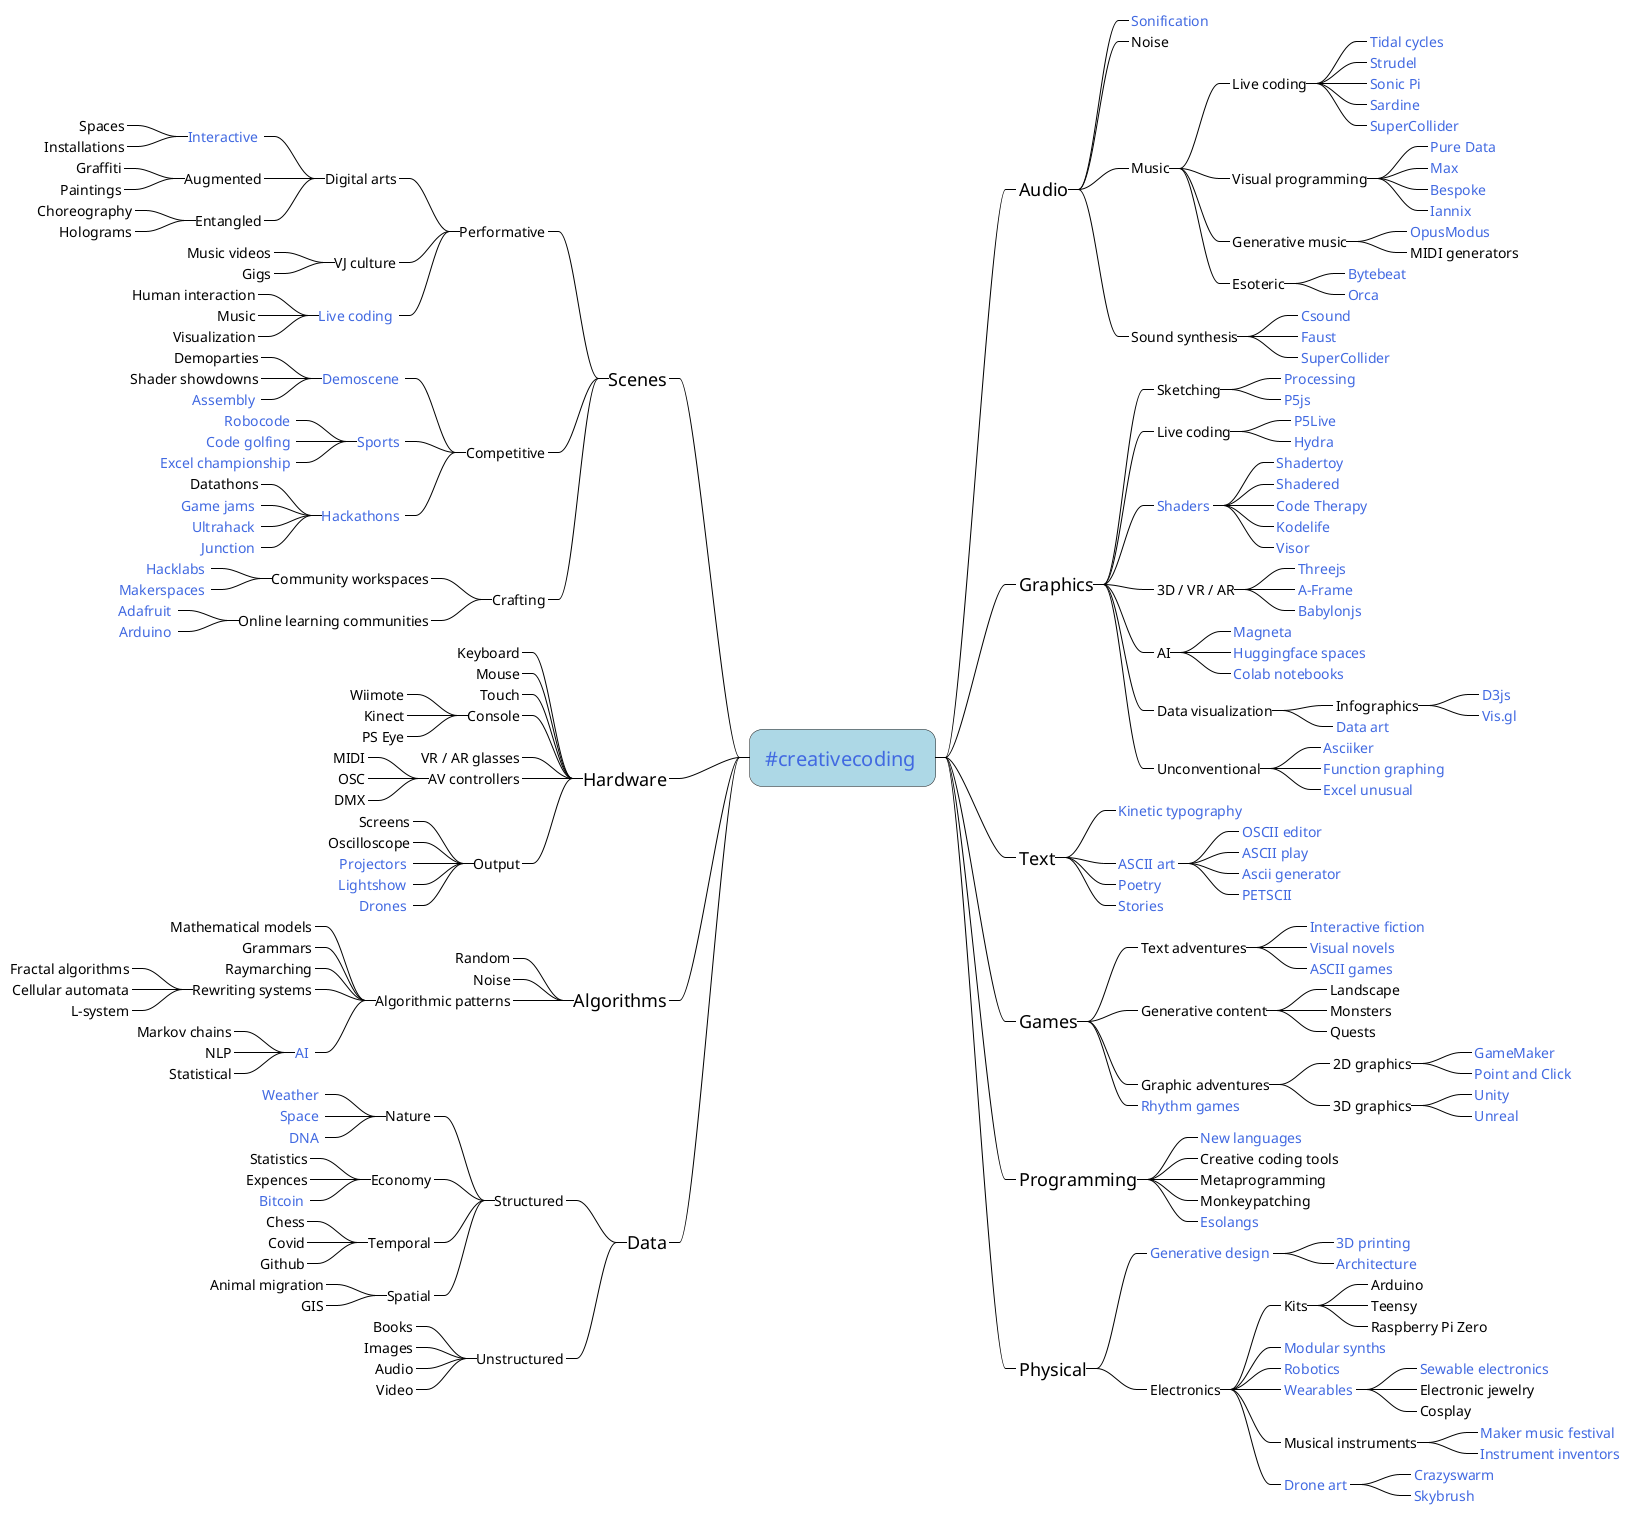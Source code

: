 @startmindmap
<style>
mindmapDiagram 
{
  node {
    Margin 25
    Padding 15
    LineThickness 0.5
    FontName Consolas
  }
  node {
    :depth(0) {
      FontSize 20
    }
    :depth(1) {
      FontSize 18
    }
  }
  boxless {
    Margin 15
    FontColor Black
  }
  arrow {
    Maring 100
    LineStyle 0
    LineThickness 1.0
    LineColor Black
  }
  .center {
    HyperlinkColor RoyalBlue
    BackgroundColor lightblue
    HyperlinkUnderlineThickness 0
    HyperlinkUnderline false
  }
  .link {
    Padding 15
    HyperlinkColor RoyalBlue
    HyperlinkUnderlineThickness 0
    HyperlinkUnderline false
  }
}
</style>

skinparam svgLinkTarget _blank

* [[https://github.com/terkelg/awesome-creative-coding #creativecoding]] <<center>>

**_ Audio
***_ [[https://sonification.design/ Sonification]] <<link>>
***_ Noise
***_ Music
****_ Live coding
*****_ [[https://tidalcycles.org/ Tidal cycles]] <<link>>
*****_ [[https://strudel.tidalcycles.org/ Strudel]] <<link>>
*****_ [[https://sonic-pi.net/ Sonic Pi]] <<link>>
*****_ [[https://sardine.raphaelforment.fr/ Sardine]] <<link>>
*****_ [[https://supercollider.github.io/ SuperCollider]] <<link>>
****_ Visual programming
*****_ [[https://puredata.info/ Pure Data]] <<link>>
*****_ [[https://cycling74.com/products/max Max]] <<link>>
*****_ [[https://www.bespokesynth.com/ Bespoke]] <<link>>
*****_ [[https://www.iannix.org/en/whatisiannix/ Iannix]] <<link>>
****_ Generative music
*****_ [[https://opusmodus.com/ OpusModus]] <<link>>
*****_ MIDI generators
****_ Esoteric
*****_ [[https://dollchan.net/bytebeat/ Bytebeat]] <<link>>
*****_ [[https://hundredrabbits.itch.io/orca Orca]] <<link>>

***_ Sound synthesis
****_ [[https://csound.com/ Csound]] <<link>>
****_ [[https://faust.grame.fr/ Faust]] <<link>>
****_ [[https://supercollider.github.io/ SuperCollider]] <<link>>

**_ Graphics
***_ Sketching
****_ [[https://processing.org/ Processing]] <<link>>
****_ [[https://p5js.org/ P5js]] <<link>>
***_ Live coding
****_ [[https://teddavis.org/p5live P5Live]] <<link>>
****_ [[https://hydra.ojack.xyz/ Hydra]] <<link>>
***_ [[https://thebookofshaders.com/{What are shaders?} Shaders]] <<link>>
****_ [[https://www.shadertoy.com/ Shadertoy]] <<link>>
****_ [[https://shadered.org/ Shadered]] <<link>>
****_ [[https://thecodetherapy.com/ Code Therapy]] <<link>>
****_ [[https://hexler.net/kodelife Kodelife]] <<link>>
****_ [[https://www.visor.live/ Visor]] <<link>>
***_ 3D / VR / AR
****_ [[https://threejs.org/ Threejs]] <<link>>
****_ [[https://aframe.io/ A-Frame]] <<link>>
****_ [[https://playground.babylonjs.com/ Babylonjs]] <<link>>
***_ AI
****_ [[https://magenta.tensorflow.org/demos Magneta]] <<link>>
****_ [[https://huggingface.co/spaces/ Huggingface spaces]] <<link>>
****_ [[https://github.com/amrzv/awesome-colab-notebooks Colab notebooks]] <<link>>

***_  Data visualization
****_ Infographics
*****_ [[https://d3js.org/ D3js]] <<link>>
*****_ [[https://vis.gl/frameworks Vis.gl]] <<link>>
****_ [[https://www.ted.com/playlists/201/art_from_data Data art]] <<link>>
***_ Unconventional
****_ [[https://asciicker.com/ Asciiker]] <<link>>
****_ [[https://github.com/harry7557558/spirula Function graphing]] <<link>>
****_ [[https://excelunusual.com/ Excel unusual]] <<link>>

**_ Text
***_ [[https://timrodenbroeker.de/processing-tutorial-kinetic-typography-1 Kinetic typography]] <<link>>
***_ [[https://github.com/khrome/ascii-art-docs/blob/master/History.md ASCII art]] <<link>>
****_ [[https://gitlab.com/adelfaure/oscii OSCII editor]] <<link>>
****_ [[https://play.ertdfgcvb.xyz/ ASCII play]] <<link>>
****_ [[https://github.com/JuliaPoo/AsciiArtist Ascii generator]] <<link>>
****_ [[https://github.com/nurpax/petmate PETSCII]] <<link>>
***_ [[https://github.com/coreybobco/generativepoetry-py Poetry]] <<link>>
***_ [[https://nanogenmo.github.io/ Stories]] <<link>>

**_ Games
***_ Text adventures
****_ [[https://github.com/tajmone/awesome-interactive-fiction Interactive fiction]] <<link>>
****_ [[https://www.renpy.org/ Visual novels]] <<link>>
****_ [[https://adelfaure.net/games/ ASCII games]] <<link>>

***_ Generative content
****_ Landscape
****_ Monsters
****_ Quests
***_ Graphic adventures
****_ 2D graphics
*****_ [[https://gamemaker.io/en GameMaker]] <<link>>
*****_ [[https://github.com/topics/point-and-click Point and Click]] <<link>>
****_ 3D graphics
*****_ [[https://unity.com/ Unity]] <<link>>
*****_ [[https://www.unrealengine.com/en-US Unreal]] <<link>>
***_ [[https://github.com/topics/rhythm-game Rhythm games]] <<link>>

**_ Programming
***_ [[https://eloquentjavascript.net/12_language.html New languages]] <<link>>
***_ Creative coding tools
***_ Metaprogramming
***_ Monkeypatching
***_ [[https://esolangs.org/wiki/Main_Page Esolangs]] <<link>>

**_ Physical
***_ [[https://github.com/topics/generative-design Generative design]] <<link>>
****_ [[https://xyzdims.com/2023/02/09/3d-printing-parametric-generative-3d-infill-geometries/ 3D printing]] <<link>>
****_ [[https://dynamobim.org/ Architecture]] <<link>>
***_ Electronics
****_ Kits
*****_ Arduino
*****_ Teensy
*****_ Raspberry Pi Zero
****_ [[https://github.com/topics/modular-synthesizers Modular synths]] <<link>>
****_ [[https://github.com/topics/robotics Robotics]] <<link>>
****_ [[https://github.com/topics/wearables Wearables]] <<link>>
*****_ [[https://learn.adafruit.com/lets-put-leds-in-things/sewable-circuits Sewable electronics]] <<link>>
*****_ Electronic jewelry
*****_ Cosplay
****_ Musical instruments
*****_ [[https://www.makermusicfestival.com/ Maker music festival]] <<link>>
*****_ [[https://instrumentinventors.org/ Instrument inventors]] <<link>>
****_ [[https://en.wikipedia.org/wiki/Drone_art Drone art]] <<link>>
*****_ [[https://crazyswarm.readthedocs.io/en/latest/ Crazyswarm]] <<link>>
*****_ [[https://skybrush.io/ Skybrush]] <<link>>

--_ Scenes

---_ Performative
----_ Digital arts
-----_ [[https://www.trendhunter.com/slideshow/interactive-art-installations Interactive]] <<link>>
------_ Spaces
------_ Installations
-----_ Augmented
------_ Graffiti
------_ Paintings
-----_ Entangled
------_ Choreography
------_ Holograms

----_ VJ culture
-----_ Music videos
-----_ Gigs


----_ [[https://github.com/toplap/awesome-livecoding Live coding]] <<link>>
-----_ Human interaction
-----_ Music
-----_ Visualization

---_ Competitive
----_ [[https://github.com/psykon/awesome-demoscene Demoscene]] <<link>>
-----_ Demoparties
-----_ Shader showdowns
-----_ [[https://assembly.org/en Assembly]] <<link>>
----_ [[https://github.com/lnishan/awesome-competitive-programming Sports]] <<link>>
-----_ [[https://robocode.sourceforge.io/ Robocode]] <<link>>
-----_ [[https://codegolf.stackexchange.com/ Code golfing]] <<link>>
-----_ [[https://www.fmworldcup.com/ Excel championship]] <<link>>
----_ [[https://hackathon.guide/ Hackathons]] <<link>>
-----_ Datathons
-----_ [[https://www.finnishgamejam.com/ Game jams]] <<link>>
-----_ [[https://ultrahack.org/ Ultrahack]] <<link>>
-----_ [[https://www.hackjunction.com/ Junction]] <<link>>

---_ Crafting
----_ Community workspaces
-----_ [[https://hacklab.fi/index_en.html Hacklabs]] <<link>>
-----_ [[https://directory.libraries.fi/services/room/pajamakerspace Makerspaces]] <<link>>
----_ Online learning communities
-----_ [[https://forums.adafruit.com/ Adafruit]] <<link>>
-----_ [[https://forum.arduino.cc/ Arduino]] <<link>>

--_ Hardware
---_ Keyboard
---_ Mouse
---_ Touch
---_ Console
----_ Wiimote
----_ Kinect
----_ PS Eye
---_ VR / AR glasses
---_ AV controllers
----_ MIDI
----_ OSC
----_ DMX
---_ Output
----_ Screens
----_ Oscilloscope
----_ [[https://github.com/codingjoe/MusicBeam Projectors]] <<link>>
----_ [[https://github.com/topics/lightshow Lightshow]] <<link>>
----_ [[https://github.com/topics/drone Drones]] <<link>>

--_ Algorithms
---_ Random
---_ Noise
---_ Algorithmic patterns
----_ Mathematical models
----_ Grammars
----_ Raymarching
----_ Rewriting systems
-----_ Fractal algorithms
-----_ Cellular automata
-----_ L-system
----_ [[https://theresanaiforthat.com/ AI]] <<link>>
-----_ Markov chains
-----_ NLP
-----_ Statistical

--_ Data
---_ Structured
----_ Nature
-----_ [[https://www.ableton.com/en/blog/sound-the-alarm-data-sonification-as-a-tool-for-climate-action/ Weather]] <<link>>
-----_ [[https://www.system-sounds.com/ Space]] <<link>>
-----_ [[https://en.wikipedia.org/wiki/Protein_music DNA]] <<link>>
----_ Economy
-----_ Statistics
-----_ Expences
-----_ [[https://www.bitlisten.com/ Bitcoin]] <<link>>
----_ Temporal
-----_ Chess
-----_ Covid
-----_ Github
----_ Spatial
-----_ Animal migration
-----_ GIS
---_ Unstructured
----_ Books
----_ Images
----_ Audio
----_ Video
@endmindmap
